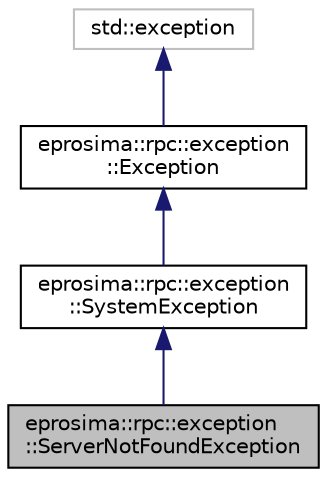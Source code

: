 digraph "eprosima::rpc::exception::ServerNotFoundException"
{
  edge [fontname="Helvetica",fontsize="10",labelfontname="Helvetica",labelfontsize="10"];
  node [fontname="Helvetica",fontsize="10",shape=record];
  Node1 [label="eprosima::rpc::exception\l::ServerNotFoundException",height=0.2,width=0.4,color="black", fillcolor="grey75", style="filled" fontcolor="black"];
  Node2 -> Node1 [dir="back",color="midnightblue",fontsize="10",style="solid",fontname="Helvetica"];
  Node2 [label="eprosima::rpc::exception\l::SystemException",height=0.2,width=0.4,color="black", fillcolor="white", style="filled",URL="$classeprosima_1_1rpc_1_1exception_1_1_system_exception.html",tooltip="This abstract class is used to create internal FASTRPC exceptions. "];
  Node3 -> Node2 [dir="back",color="midnightblue",fontsize="10",style="solid",fontname="Helvetica"];
  Node3 [label="eprosima::rpc::exception\l::Exception",height=0.2,width=0.4,color="black", fillcolor="white", style="filled",URL="$classeprosima_1_1rpc_1_1exception_1_1_exception.html",tooltip="This abstract class is used to create exceptions. "];
  Node4 -> Node3 [dir="back",color="midnightblue",fontsize="10",style="solid",fontname="Helvetica"];
  Node4 [label="std::exception",height=0.2,width=0.4,color="grey75", fillcolor="white", style="filled"];
}
